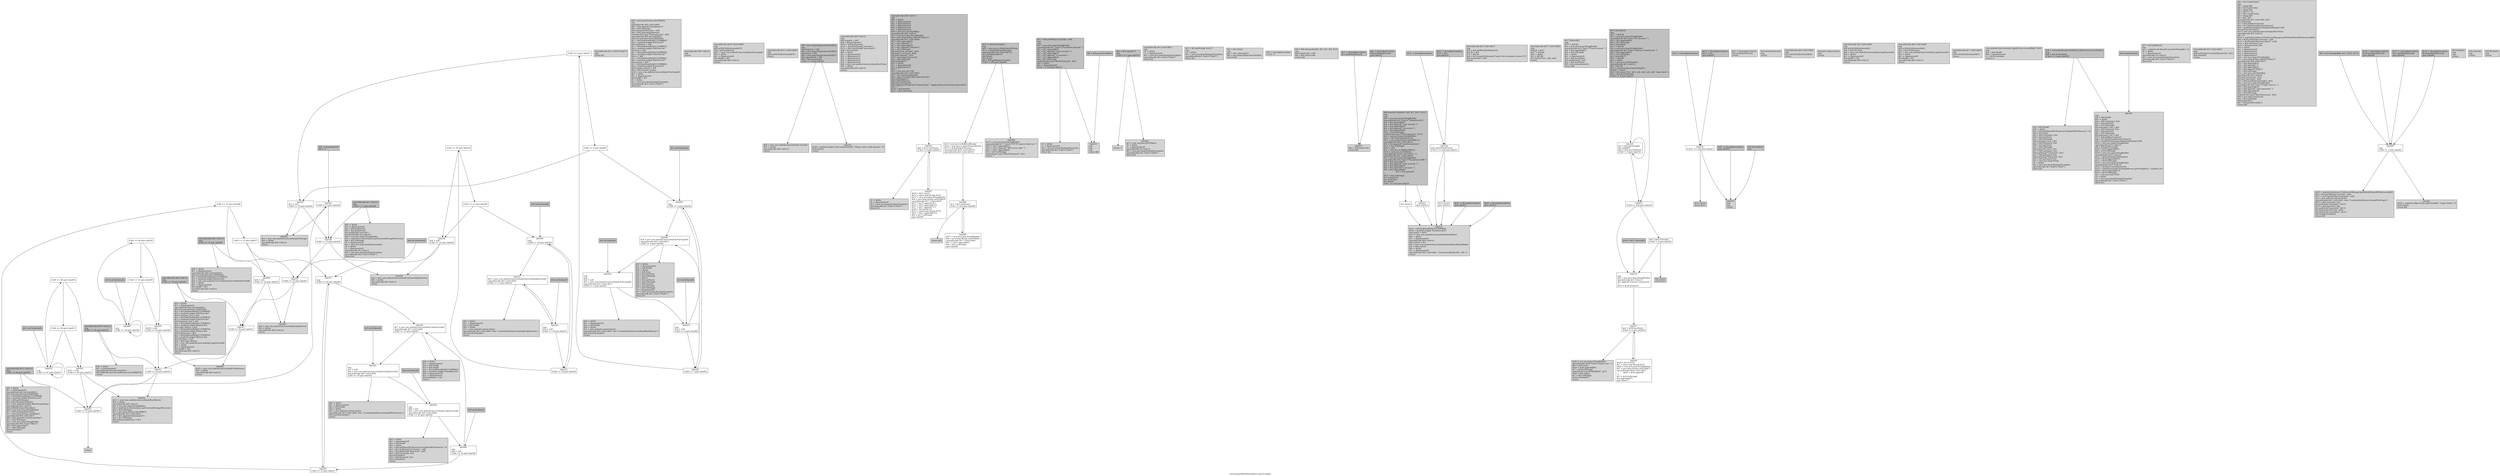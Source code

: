 digraph "void dummyMainMethod(java.lang.String[])" {
    label="void dummyMainMethod(java.lang.String[])";
    node [shape=box];
    "0" [style=filled,fillcolor=gray,label="$r0 := @parameter0\l$i0 = 0\l",];
    "1" [label="label01:\nif $i0 == 0 goto label28\l",];
    "0"->"1";
    "2" [style=filled,fillcolor=lightgray,label="label02:\n$r1 = new com.android.insecurebank.PostLogin\l$r0 := @this\lspecialinvoke $r0.<init>()\lreturn\l",];
    "1"->"2";
    "84" [label="label28:\nif $i0 == 13 goto label35\l",];
    "1"->"84";
    "3" [style=filled,fillcolor=gray,label="specialinvoke $r1.<init>()\lnop\lif $i0 == 1 goto label28\l",];
    "4" [style=filled,fillcolor=lightgray,label="$r0 := @this\l$r1 := @parameter0\l$r2 = $r0.getIntent()\l$r3 = $r2.getExtras()\l$r3.getString(\"serverip\")\l$r3.getString(\"serverport\")\l$r4 = new java.lang.StringBuilder\l$r5 = android.os.Environment.getExternalStorageDirectory()\l$r6 = $r5.toString()\lr0 := @parameter0\l$r1 = new java.lang.RuntimeException\lr0 := @this\lr1 := @parameter0\lspecialinvoke r0.<init>()\l$r2 = new java.lang.RuntimeException\lspecialinvoke $r2.<init>(\"Stub!\")\lthrow $r2\l",];
    "3"->"4";
    "3"->"84";
    "5" [style=filled,fillcolor=gray,style=filled,fillcolor=lightgray,label="specialinvoke $r1.<init>(\"Stub!\")\lnop\lthrow $r1\l",];
    "6" [style=filled,fillcolor=gray,style=filled,fillcolor=lightgray,label="$r6 = java.lang.String.valueOf($r6)\lnop\lspecialinvoke $r4.<init>($r6)\l$r4 = $r4.append(\"/statements/\")\l$r6 = $r4.toString()\l$r0.statementdirectory = $r6\l$r6 = $r0.statementdirectory\landroid.util.Log.i(\"PostLogin.java\", $r6)\lspecialinvoke $r0.onCreate($r1)\l$r0.setContentView(2130903043)\l$r7 = $r0.findViewById(2131099663)\l$r8 = (android.widget.Button) $r7\l$r0.rawhistory = $r8\l$r7 = $r0.findViewById(2131099657)\l$r9 = (android.widget.EditText) $r7\l$r0.from = $r9\l$r7 = $r0.findViewById(2131099659)\l$r9 = (android.widget.EditText) $r7\l$r0.to = $r9\l$r7 = $r0.findViewById(2131099661)\l$r9 = (android.widget.EditText) $r7\l$r0.amount = $r9\l$r7 = $r0.findViewById(2131099662)\l$r8 = (android.widget.Button) $r7\l$r0.transfer_button = $r8\l$r8 = $r0.transfer_button\l$r10 = new com.android.insecurebank.PostLogin$1\l$r0 := @this\l$r1 := @parameter0\l$r0.this$0 = $r1\lr0 := @this\l$r1 = new java.lang.RuntimeException\lspecialinvoke $r1.<init>(\"Stub!\")\lthrow $r1\l",];
    "7" [style=filled,fillcolor=gray,style=filled,fillcolor=lightgray,label="specialinvoke $r0.<init>()\lnop\lreturn\l",];
    "8" [style=filled,fillcolor=gray,style=filled,fillcolor=lightgray,label="specialinvoke $r10.<init>($r0)\lnop\l$r8.setOnClickListener($r10)\l$r8 = $r0.rawhistory\l$r11 = new com.android.insecurebank.PostLogin$2\l$r0 := @this\l$r1 := @parameter0\l$r0.this$0 = $r1\lspecialinvoke $r0.<init>()\lreturn\l",];
    "9" [style=filled,fillcolor=gray,style=filled,fillcolor=lightgray,label="specialinvoke $r11.<init>($r0)\lnop\l$r8.setOnClickListener($r11)\lreturn\l",];
    "10" [style=filled,fillcolor=gray,label="$r1.onCreate(null)\l",];
    "11" [label="label03:\nnop\lif $i0 == 3 goto label26\l",];
    "10"->"11";
    "12" [label="label04:\n$r2 = new com.android.insecurebank.PostLogin$1\lspecialinvoke $r2.<init>($r1)\lif $i0 == 4 goto label24\l",];
    "11"->"12";
    "80" [label="label26:\nif $i0 == 7 goto label03\l",];
    "11"->"80";
    "13" [style=filled,fillcolor=lightgray,label="$r0 := @this\l$r1 := @parameter0\l$r3 = $r0.this$0\l$r0 := @this\l$r3 = $r0.from\l$r4 = $r3.getText()\l$r5 = $r4.toString()\l$r3 = $r0.to\l$r4 = $r3.getText()\l$r6 = $r4.toString()\l$r3 = $r0.amount\l$r4 = $r3.getText()\l$r7 = $r4.toString()\lr0 := @parameter0\l$r1 = new java.lang.RuntimeException\lspecialinvoke $r1.<init>(\"Stub!\")\lthrow $r1\l",];
    "12"->"13";
    "75" [label="label24:\nnop\lnop\l$r2 = null\l$r3 = new com.android.insecurebank.PostLogin$2\lspecialinvoke $r3.<init>($r1)\lif $i0 == 5 goto label25\l",];
    "12"->"75";
    "14" [style=filled,fillcolor=gray,label="$i0 = java.lang.Integer.parseInt($r5)\lnop\l$r0.fromtext = $i0\l$i0 = java.lang.Integer.parseInt($r6)\l$r0.totext = $i0\l$i0 = java.lang.Integer.parseInt($r7)\l$r0.amounttext = $i0\l$i0 = $r0.amounttext\lif $i0 <= 0 goto label21\l",];
    "15" [style=filled,fillcolor=lightgray,label="$r8 = new com.android.insecurebank.Transfer\l$r0 := @this\lspecialinvoke $r0.<init>()\lreturn\l",];
    "14"->"15";
    "66" [style=filled,fillcolor=lightgray,label="label21:\n$r26 = android.widget.Toast.makeText($r0, \"Please enter valid amount\", 0)\l$r26.show()\lreturn\l",];
    "14"->"66";
    "16" [style=filled,fillcolor=gray,style=filled,fillcolor=lightgray,label="specialinvoke $r8.<init>()\lnop\l$r0.transfer = $r8\l$r9 = $r0.getIntent()\l$r10 = $r9.getExtras()\l$r11 = $r10.getString(\"serverip\")\l$r12 = $r10.getString(\"serverport\")\l$r8 = $r0.transfer\l$r0 := @this\l$r1 := @parameter0\l$r2 := @parameter1\l$r3 := @parameter2\l$r4 := @parameter3\l$r5 := @parameter4\l$r6 = new com.android.insecurebank.RestClient\l$r0 := @this\lspecialinvoke $r0.<init>()\lreturn\l",];
    "17" [style=filled,fillcolor=gray,label="specialinvoke $r6.<init>()\lnop\l$r0 := @this\l$r1 := @parameter0\l$r2 := @parameter1\l$r3 := @parameter2\l$r4 := @parameter3\l$r5 := @parameter4\l$r6 = new java.util.HashMap\lspecialinvoke $r6.<init>()\l$r7 = new java.lang.StringBuilder\l$r8 = java.lang.String.valueOf(\"http://\")\lspecialinvoke $r7.<init>($r8)\l$r7 = $r7.append($r1)\l$r7 = $r7.append(\":\")\l$r7 = $r7.append($r2)\l$r7 = $r7.append(\"/transfer\")\l$r1 = $r7.toString()\l$r6.put(\"from_account\", $r3)\l$r6.put(\"to_account\", $r4)\l$r6.put(\"amount\", $r5)\l$r9 = java.lang.System.out\l$r2 = $r6.toString()\l$r9.println($r2)\l$r0 := @this\l$r1 := @parameter0\l$r2 := @parameter1\l$r6 = \"\"\l$r5 = new java.net.URL\lspecialinvoke $r5.<init>($r1)\l$r7 = $r5.openConnection()\l$r8 = (java.net.HttpURLConnection) $r7\l$r8.setDoInput(1)\l$r8.setDoOutput(1)\l$r8.setUseCaches(0)\l$r8.setRequestProperty(\"Content-Type\", \"application/x-www-form-urlencoded\")\l$r9 = \"\"\l$r10 = $r2.keySet()\l$r11 = $r10.iterator()\l",];
    "18" [label="label05:\n$z0 = $r11.hasNext()\lif $z0 != 0 goto label07\l",];
    "17"->"18";
    "19" [style=filled,fillcolor=lightgray,label="r0 := @this\li0 := @parameter0\l$r1 = new java.lang.RuntimeException\lspecialinvoke $r1.<init>(\"Stub!\")\lthrow $r1\l",];
    "18"->"19";
    "24" [label="label07:\n$r16 = $r11.next()\l$r12 = (java.lang.String) $r16\l$r17 = new java.lang.StringBuilder\l$r9 = java.lang.String.valueOf($r9)\lspecialinvoke $r17.<init>($r9)\l$r17 = $r17.append(\"&\")\l$r17 = $r17.append($r12)\l$r17 = $r17.append(\"=\")\l$r16 = $r2.get($r12)\l$r12 = (java.lang.String) $r16\l$r17 = $r17.append($r12)\l$r9 = $r17.toString()\lgoto label05\l",];
    "18"->"24";
    "20" [style=filled,fillcolor=gray,label="$r12 = $r9.substring(1)\lnop\l$r4 = new java.io.DataOutputStream\l$r13 = $r8.getOutputStream()\lspecialinvoke $r4.<init>($r13)\l$r4.writeBytes($r12)\l$r4.flush()\l$r4.close()\l$i0 = $r8.getResponseCode()\lif $i0 != 200 goto label09\l",];
    "21" [label="$r3 = new java.io.BufferedReader\l$r14 = new java.io.InputStreamReader\l$r15 = $r8.getInputStream()\lspecialinvoke $r14.<init>($r15)\lspecialinvoke $r3.<init>($r14)\l",];
    "20"->"21";
    "26" [style=filled,fillcolor=lightgray,label="label09:\n$r17 = new java.lang.StringBuilder\lspecialinvoke $r17.<init>(\"HTTP request failed on: \")\l$r17 = $r17.append($r1)\l$r17 = $r17.append(\" With error code: \")\l$r17 = $r17.append($i0)\l$r1 = $r17.toString()\landroid.util.Log.e(\"RestClient.java\", $r1)\lreturn \"\"\l",];
    "20"->"26";
    "22" [label="label06:\n$r1 = $r3.readLine()\lif $r1 != null goto label08\l",];
    "21"->"22";
    "23" [style=filled,fillcolor=lightgray,label="return $r6\l",];
    "22"->"23";
    "25" [label="label08:\n$r17 = new java.lang.StringBuilder\l$r6 = java.lang.String.valueOf($r6)\lspecialinvoke $r17.<init>($r6)\l$r17 = $r17.append($r1)\l$r6 = $r17.toString()\lgoto label06\l",];
    "22"->"25";
    "24"->"18";
    "25"->"22";
    "27" [style=filled,fillcolor=gray,label="$r1 = $r0.postHttpContent($r1, $r6)\lnop\lnop\l$r7 = new java.lang.StringBuilder\lspecialinvoke $r7.<init>(\"Transfered Amount \")\l$r7 = $r7.append($r5)\l$r7 = $r7.append(\" from account: \")\l$r7 = $r7.append($r3)\l$r7 = $r7.append(\" to account\")\l$r7 = $r7.append($r4)\l$r2 = $r7.toString()\landroid.util.Log.e(\"RestClient.java\", $r2)\l$r0 := @this\l$r1 := @parameter0\lif $r1 == null goto label11\l",];
    "28" [style=filled,fillcolor=lightgray,label="r0 := @this\lr1 := @parameter0\l$r2 = new java.lang.RuntimeException\lspecialinvoke $r2.<init>(\"Stub!\")\lthrow $r2\l",];
    "27"->"28";
    "37" [style=filled,fillcolor=lightgray,label="label11:\nnop\lnop\lnop\lreturn $i0\l",];
    "27"->"37";
    "29" [style=filled,fillcolor=gray,label="$z0 = $r1.equals(\"\")\lnop\lif $z0 == 0 goto label10\l",];
    "30" [style=filled,fillcolor=lightgray,label="return -1\l",];
    "29"->"30";
    "31" [style=filled,fillcolor=lightgray,label="label10:\n$r3 = new org.json.JSONObject\lr0 := @this\lr1 := @parameter0\lspecialinvoke r0.<init>()\l$r2 = new java.lang.RuntimeException\lspecialinvoke $r2.<init>(\"Stub!\")\lthrow $r2\l",];
    "29"->"31";
    "32" [style=filled,fillcolor=gray,style=filled,fillcolor=lightgray,label="specialinvoke $r3.<init>($r1)\lnop\lr0 := @this\lr1 := @parameter0\l$r2 = new java.lang.RuntimeException\lspecialinvoke $r2.<init>(\"Stub!\")\lthrow $r2\l",];
    "33" [style=filled,fillcolor=gray,style=filled,fillcolor=lightgray,label="$r1 = $r3.getString(\"error\")\lnop\lr0 := @this\l$r1 = new java.lang.RuntimeException\lspecialinvoke $r1.<init>(\"Stub!\")\lthrow $r1\l",];
    "34" [style=filled,fillcolor=gray,style=filled,fillcolor=lightgray,label="$r1 = $r1.trim()\lnop\l$r1 = $r1.substring(1)\l$i0 = java.lang.Integer.parseInt($r1)\lreturn $i0\l",];
    "35" [style=filled,fillcolor=gray,style=filled,fillcolor=lightgray,label="$r2 := @caughtexception\lreturn -1\l",];
    "36" [style=filled,fillcolor=gray,label="$i0 = $r0.parseError($r1)\l",];
    "36"->"37";
    "38" [style=filled,fillcolor=gray,style=filled,fillcolor=lightgray,label="$i0 = $r6.dotransfer($r4, $r5, $r1, $r2, $r3)\lnop\l$r0.statusCode = $i0\l$i0 = $r0.statusCode\lreturn $i0\l",];
    "39" [style=filled,fillcolor=gray,label="$r7 := @caughtexception\l$r7.printStackTrace()\l",];
    "40" [style=filled,fillcolor=lightgray,label="label12:\n$i0 = $r0.statusCode\lreturn $i0\l",];
    "39"->"40";
    "41" [style=filled,fillcolor=gray,label="$r8 := @caughtexception\l$r8.printStackTrace()\lgoto label12\l",];
    "41"->"40";
    "42" [style=filled,fillcolor=gray,label="$r8.transferFunds($r5, $r6, $r7, $r11, $r12)\lnop\lnop\l$r2 = new java.lang.StringBuilder\lspecialinvoke $r2.<init>(\"Transferred $\")\l$r2 = $r2.append($r7)\l$r2 = $r2.append(\" from account \")\l$r2 = $r2.append($r5)\l$r2 = $r2.append(\" to account \")\l$r2 = $r2.append($r6)\l$r11 = $r2.toString()\landroid.util.Log.i(\"PostLogin.java\", $r11)\l$r2 = new java.lang.StringBuilder\l$r11 = $r0.statementdirectory\l$r11 = java.lang.String.valueOf($r11)\lspecialinvoke $r2.<init>($r11)\l$r2 = $r2.append(\"/rawhistory.html\")\l$r11 = $r2.toString()\l$r13 = null\l$r1 = new java.io.BufferedWriter\l$r14 = new java.io.FileWriter\lspecialinvoke $r14.<init>($r11, 1)\lspecialinvoke $r1.<init>($r14)\l$r2 = new java.lang.StringBuilder\lspecialinvoke $r2.<init>(\"Transferred INR \")\l$r2 = $r2.append($r7)\l$r2 = $r2.append(\" from account: \")\l$r2 = $r2.append($r5)\l$r2 = $r2.append(\"to account: \")\l$r2 = $r2.append($r6)\l$r2 = $r2.append(\"\n\")\l$r11 = $r2.toString()\l$r1.write($r11)\l$r1.newLine()\l$r1.flush()\lif $r1 == null goto label22\l",];
    "43" [label="$r1.close()\l",];
    "42"->"43";
    "70" [label="label22:\ngoto label13\l",];
    "42"->"70";
    "44" [style=filled,fillcolor=lightgray,label="label13:\n$r15 = $r0.findViewById(2131099664)\l$r16 = (android.widget.TextView) $r15\l$r0.output = $r16\l$r17 = new com.android.insecurebank.DataHelper\l$r0 := @this\l$r1 := @parameter0\lspecialinvoke $r0.<init>()\l$r0.context = $r1\l$r2 = new com.android.insecurebank.DataHelper$OpenHelper\l$r1 = $r0.context\l$r0 := @this\l$r1 := @parameter0\lspecialinvoke $r0.<init>($r1, \"transactiondetails.db\", null, 1)\lreturn\l",];
    "43"->"44";
    "45" [style=filled,fillcolor=gray,style=filled,fillcolor=lightgray,label="specialinvoke $r2.<init>($r1)\lnop\l$r3 = $r2.getWritableDatabase()\l$r0.db = $r3\l$r3 = $r0.db\l$r4 = $r3.compileStatement(\"insert into trx(name) values (?)\")\l$r0.insertStmt = $r4\lreturn\l",];
    "46" [style=filled,fillcolor=gray,style=filled,fillcolor=lightgray,label="specialinvoke $r17.<init>($r0)\lnop\l$r0.dh = $r17\l$r17 = $r0.dh\l$r0 := @this\l$r1 = $r0.db\l$r1.delete(\"trx\", null, null)\lreturn\l",];
    "47" [style=filled,fillcolor=gray,style=filled,fillcolor=lightgray,label="$r17.deleteAll()\lnop\l$r17 = $r0.dh\l$r2 = new java.lang.StringBuilder\lspecialinvoke $r2.<init>(\"From Account: \")\l$r2 = $r2.append($r5)\l$r5 = $r2.toString()\l$r0 := @this\l$r1 := @parameter0\l$r2 = $r0.insertStmt\l$r2.bindString(1, $r1)\l$r2 = $r0.insertStmt\l$l0 = $r2.executeInsert()\lreturn $l0\l",];
    "48" [style=filled,fillcolor=gray,label="$r17.insert($r5)\lnop\l$r17 = $r0.dh\l$r2 = new java.lang.StringBuilder\lspecialinvoke $r2.<init>(\"To Account: \")\l$r2 = $r2.append($r6)\l$r6 = $r2.toString()\l$r17.insert($r6)\l$r17 = $r0.dh\l$r2 = new java.lang.StringBuilder\lspecialinvoke $r2.<init>(\"Amount Transferred: \")\l$r2 = $r2.append($r7)\l$r7 = $r2.toString()\l$r17.insert($r7)\l$r17 = $r0.dh\l$r0 := @this\l$r1 = new java.util.ArrayList\lspecialinvoke $r1.<init>()\l$r2 = $r0.db\l$r3 = newarray (java.lang.String)[1]\l$r3[0] = \"name\"\l$r4 = $r2.query(\"trx\", $r3, null, null, null, null, \"name desc\")\l$z0 = $r4.moveToFirst()\lif $z0 == 0 goto label15\l",];
    "49" [label="label14:\n$r5 = $r4.getString(0)\l$r1.add($r5)\l$z0 = $r4.moveToNext()\lif $z0 != 0 goto label14\l",];
    "48"->"49";
    "50" [label="label15:\nif $r4 == null goto label16\l",];
    "48"->"50";
    "49"->"49";
    "49"->"50";
    "51" [label="$z0 = $r4.isClosed()\lif $z0 != 0 goto label16\l",];
    "50"->"51";
    "54" [label="label16:\nnop\l$r2 = new java.lang.StringBuilder\lspecialinvoke $r2.<init>()\l$r2.append(\"Current Transaction:\n\")\l$r19 = $r18.iterator()\l",];
    "50"->"54";
    "52" [style=filled,fillcolor=lightgray,label="$r4.close()\lreturn $r1\l",];
    "51"->"52";
    "51"->"54";
    "53" [style=filled,fillcolor=gray,label="$r18 = $r17.selectAll()\l",];
    "53"->"54";
    "55" [label="label17:\n$z0 = $r19.hasNext()\lif $z0 != 0 goto label20\l",];
    "54"->"55";
    "56" [style=filled,fillcolor=lightgray,label="$r20 = new java.lang.StringBuilder\lspecialinvoke $r20.<init>(\"names size - \")\l$i0 = $r18.size()\l$r20 = $r20.append($i0)\l$r7 = $r20.toString()\landroid.util.Log.d(\"EXAMPLE\", $r7)\l$r16 = $r0.output\l$r7 = $r2.toString()\l$r16.setText($r7)\lreturn\l",];
    "55"->"56";
    "65" [label="label20:\n$r25 = $r19.next()\l$r7 = (java.lang.String) $r25\l$r20 = new java.lang.StringBuilder\l$r7 = java.lang.String.valueOf($r7)\lspecialinvoke $r20.<init>($r7)\l$r20 = $r20.append(\"\n\")\l$r7 = $r20.toString()\l$r2.append($r7)\lgoto label17\l",];
    "55"->"65";
    "57" [style=filled,fillcolor=gray,label="$r21 := @caughtexception\l",];
    "58" [label="label18:\n$r21.printStackTrace()\lif $r13 == null goto label13\l",];
    "57"->"58";
    "58"->"44";
    "59" [label="$r13.close()\lgoto label13\l",];
    "58"->"59";
    "59"->"44";
    "60" [style=filled,fillcolor=gray,label="$r22 := @caughtexception\lgoto label13\l",];
    "60"->"44";
    "61" [style=filled,fillcolor=gray,label="$r23 := @caughtexception\l",];
    "62" [label="label19:\nif $r13 == null goto label23\l",];
    "61"->"62";
    "63" [style=filled,fillcolor=lightgray,label="$r13.close()\lthrow $r23\l",];
    "62"->"63";
    "72" [style=filled,fillcolor=lightgray,label="label23:\nnop\lnop\lreturn\l",];
    "62"->"72";
    "64" [style=filled,fillcolor=gray,label="$r24 := @caughtexception\lgoto label13\l",];
    "64"->"44";
    "65"->"55";
    "67" [style=filled,fillcolor=gray,label="$r27 := @caughtexception\lgoto label23\l",];
    "67"->"72";
    "68" [style=filled,fillcolor=gray,label="$r23 := @caughtexception\l$r13 = $r1\lgoto label19\l",];
    "68"->"62";
    "69" [style=filled,fillcolor=gray,label="$r21 := @caughtexception\l$r13 = $r1\lgoto label18\l",];
    "69"->"58";
    "70"->"44";
    "71" [style=filled,fillcolor=gray,label="$r3.dotransfer()\lnop\l",];
    "71"->"72";
    "73" [style=filled,fillcolor=gray,style=filled,fillcolor=lightgray,label="$r2 := @caughtexception\l$r2.printStackTrace()\lreturn\l",];
    "74" [style=filled,fillcolor=gray,label="$r2.onClick(null)\l",];
    "74"->"75";
    "76" [style=filled,fillcolor=lightgray,label="$r0 := @this\l$r1 := @parameter0\l$r2 = $r0.this$0\l$r0 := @this\l$r1 = new android.content.Intent\lspecialinvoke $r1.<init>($r0, class \"Lcom/android/insecurebank/RawHistory;\")\l$r0.startActivity($r1)\lreturn\l",];
    "75"->"76";
    "79" [label="label25:\nnop\l$r3 = null\lif $i0 == 6 goto label04\l",];
    "75"->"79";
    "77" [style=filled,fillcolor=gray,style=filled,fillcolor=lightgray,label="$r2.showstatement()\lnop\lreturn\l",];
    "78" [style=filled,fillcolor=gray,label="$r3.onClick(null)\l",];
    "78"->"79";
    "79"->"12";
    "79"->"80";
    "80"->"11";
    "81" [label="if $i0 == 8 goto label27\l",];
    "80"->"81";
    "82" [label="if $i0 == 9 goto label03\l",];
    "81"->"82";
    "83" [label="label27:\n$r1 = null\lif $i0 == 10 goto label02\l",];
    "81"->"83";
    "82"->"11";
    "82"->"83";
    "83"->"2";
    "83"->"84";
    "85" [style=filled,fillcolor=lightgray,label="label29:\n$r4 = new com.android.insecurebank.InsecureBankActivity\l$r0 := @this\lspecialinvoke $r0.<init>()\lreturn\l",];
    "84"->"85";
    "100" [label="label35:\nif $i0 == 23 goto label47\l",];
    "84"->"100";
    "86" [style=filled,fillcolor=gray,label="specialinvoke $r4.<init>()\lnop\lif $i0 == 14 goto label35\l",];
    "87" [style=filled,fillcolor=lightgray,label="$r0 := @this\l$r1 := @parameter0\lspecialinvoke $r0.onCreate($r1)\l$r0.setContentView(2130903042)\l$r2 = $r0.findViewById(2131099655)\l$r3 = (android.widget.Button) $r2\l$r4 = new com.android.insecurebank.InsecureBankActivity$1\l$r0 := @this\l$r1 := @parameter0\l$r0.this$0 = $r1\lspecialinvoke $r0.<init>()\lreturn\l",];
    "86"->"87";
    "86"->"100";
    "88" [style=filled,fillcolor=gray,style=filled,fillcolor=lightgray,label="specialinvoke $r4.<init>($r0)\lnop\l$r3.setOnClickListener($r4)\lreturn\l",];
    "89" [style=filled,fillcolor=gray,label="$r4.onCreate(null)\l",];
    "90" [label="label30:\nnop\lif $i0 == 16 goto label33\l",];
    "89"->"90";
    "91" [label="label31:\n$r5 = new com.android.insecurebank.InsecureBankActivity$1\lspecialinvoke $r5.<init>($r4)\lif $i0 == 17 goto label32\l",];
    "90"->"91";
    "96" [label="label33:\nif $i0 == 19 goto label30\l",];
    "90"->"96";
    "92" [style=filled,fillcolor=lightgray,label="$r0 := @this\l$r1 := @parameter0\l$r2 = $r0.this$0\l$r0 := @this\l$r1 = new android.content.Intent\lspecialinvoke $r1.<init>($r0, class \"Lcom/android/insecurebank/LoginScreen;\")\l$r0.startActivity($r1)\lreturn\l",];
    "91"->"92";
    "95" [label="label32:\nnop\l$r5 = null\lif $i0 == 18 goto label31\l",];
    "91"->"95";
    "93" [style=filled,fillcolor=gray,style=filled,fillcolor=lightgray,label="$r2.goto_loginscreen()\lnop\lreturn\l",];
    "94" [style=filled,fillcolor=gray,label="$r5.onClick(null)\l",];
    "94"->"95";
    "95"->"91";
    "95"->"96";
    "96"->"90";
    "97" [label="if $i0 == 20 goto label34\l",];
    "96"->"97";
    "98" [label="if $i0 == 21 goto label30\l",];
    "97"->"98";
    "99" [label="label34:\n$r4 = null\lif $i0 == 22 goto label29\l",];
    "97"->"99";
    "98"->"90";
    "98"->"99";
    "99"->"85";
    "99"->"100";
    "101" [style=filled,fillcolor=lightgray,label="label36:\n$r6 = new com.android.insecurebank.LoginScreen\l$r0 := @this\lspecialinvoke $r0.<init>()\lreturn\l",];
    "100"->"101";
    "141" [label="label47:\nif $i0 == 35 goto label51\l",];
    "100"->"141";
    "102" [style=filled,fillcolor=gray,label="specialinvoke $r6.<init>()\lnop\lif $i0 == 24 goto label47\l",];
    "103" [style=filled,fillcolor=lightgray,label="$r0 := @this\l$r1 := @parameter0\lspecialinvoke $r0.onCreate($r1)\l$r0.setContentView(2130903041)\l$r2 = $r0.findViewById(2131099649)\l$r3 = (android.widget.EditText) $r2\l$r0.Username_Text = $r3\l$r2 = $r0.findViewById(2131099650)\l$r3 = (android.widget.EditText) $r2\l$r0.Password_Text = $r3\l$r2 = $r0.findViewById(2131099652)\l$r4 = (android.widget.Button) $r2\l$r0.Login_Button = $r4\l$r2 = $r0.findViewById(2131099654)\l$r4 = (android.widget.Button) $r2\l$r0.Preferences = $r4\l$r2 = $r0.findViewById(2131099653)\l$r4 = (android.widget.Button) $r2\l$r0.Fill_Data = $r4\l$r4 = $r0.Login_Button\l$r5 = new com.android.insecurebank.LoginScreen$1\l$r0 := @this\l$r1 := @parameter0\l$r0.this$0 = $r1\lspecialinvoke $r0.<init>()\lreturn\l",];
    "102"->"103";
    "102"->"141";
    "104" [style=filled,fillcolor=gray,style=filled,fillcolor=lightgray,label="specialinvoke $r5.<init>($r0)\lnop\l$r4.setOnClickListener($r5)\l$r4 = $r0.Fill_Data\l$r6 = new com.android.insecurebank.LoginScreen$2\l$r0 := @this\l$r1 := @parameter0\l$r0.this$0 = $r1\lspecialinvoke $r0.<init>()\lreturn\l",];
    "105" [style=filled,fillcolor=gray,style=filled,fillcolor=lightgray,label="specialinvoke $r6.<init>($r0)\lnop\l$r4.setOnClickListener($r6)\l$r4 = $r0.Preferences\l$r7 = new com.android.insecurebank.LoginScreen$3\l$r0 := @this\l$r1 := @parameter0\l$r0.this$0 = $r1\lspecialinvoke $r0.<init>()\lreturn\l",];
    "106" [style=filled,fillcolor=gray,style=filled,fillcolor=lightgray,label="specialinvoke $r7.<init>($r0)\lnop\l$r4.setOnClickListener($r7)\lreturn\l",];
    "107" [style=filled,fillcolor=gray,label="$r6.onCreate(null)\l",];
    "108" [label="label37:\nnop\lif $i0 == 26 goto label45\l",];
    "107"->"108";
    "109" [label="label38:\n$r7 = new com.android.insecurebank.LoginScreen$1\lspecialinvoke $r7.<init>($r6)\lif $i0 == 27 goto label42\l",];
    "108"->"109";
    "137" [label="label45:\nif $i0 == 31 goto label37\l",];
    "108"->"137";
    "110" [style=filled,fillcolor=lightgray,label="$r0 := @this\l$r1 := @parameter0\l$r2 = $r0.this$0\l$r3 = $r0.this$0\l$r1 = $r3.findViewById(2131099651)\l$r4 = (android.widget.CheckBox) $r1\l$r0 := @parameter0\l$r1 := @parameter1\l$r0.remember = $r1\lreturn\l",];
    "109"->"110";
    "128" [label="label42:\nnop\l$r7 = null\l$r8 = new com.android.insecurebank.LoginScreen$3\lspecialinvoke $r8.<init>($r6)\lif $i0 == 28 goto label43\l",];
    "109"->"128";
    "111" [style=filled,fillcolor=gray,style=filled,fillcolor=lightgray,label="com.android.insecurebank.LoginScreen.access$0($r2, $r4)\lnop\l$r2 = $r0.this$0\l$r0 := @parameter0\lr1 = $r0.remember\lreturn r1\l",];
    "112" [style=filled,fillcolor=gray,label="$r4 = com.android.insecurebank.LoginScreen.access$1($r2)\lnop\l$z0 = $r4.isChecked()\lif $z0 == 0 goto label39\l",];
    "113" [style=filled,fillcolor=lightgray,label="$r2 = $r0.this$0\l$r0 := @this\l$r3 = $r0.getSharedPreferences(\"mySharedPreferences\", 0)\l$r4 = $r3.edit()\l$r5 = $r0.Username_Text\l$r6 = $r5.getText()\l$r1 = $r6.toString()\l$r0.username_text = $r1\l$r5 = $r0.Password_Text\l$r6 = $r5.getText()\l$r1 = $r6.toString()\l$r0.password_text = $r1\l$r1 = $r0.username_text\l$r4.putString(\"Username\", $r1)\l$r1 = $r0.password_text\l$r4.putString(\"Password\", $r1)\l$r2 = $r0.password_text\l$r1 = new java.lang.String\lr0 := @this\l$r1 = new java.lang.RuntimeException\lspecialinvoke $r1.<init>(\"Stub!\")\lthrow $r1\l",];
    "112"->"113";
    "117" [style=filled,fillcolor=lightgray,label="label39:\nnop\l$r2 = $r0.this$0\l$r0 := @this\l$r4 = $r0.Username_Text\l$r5 = $r4.getText()\l$r6 = $r5.toString()\l$r0.username_text = $r6\l$r4 = $r0.Password_Text\l$r5 = $r4.getText()\l$r6 = $r5.toString()\l$r0.password_text = $r6\l$r7 = $r0.getBaseContext()\l$r8 = $r7.getSystemService(\"phone\")\l$r9 = (android.telephony.TelephonyManager) $r8\l$r10 = new java.lang.StringBuilder\lspecialinvoke $r10.<init>()\l$r6 = $r9.getDeviceId()\l$r10 = $r10.append($r6)\l$r6 = $r10.toString()\l$r10 = new java.lang.StringBuilder\lspecialinvoke $r10.<init>()\l$r11 = $r9.getSimSerialNumber()\l$r10 = $r10.append($r11)\l$r11 = $r10.toString()\l$r10 = new java.lang.StringBuilder\lspecialinvoke $r10.<init>()\l$r12 = $r0.getContentResolver()\l$r13 = android.provider.Settings$Secure.getString($r12, \"android_id\")\l$r10 = $r10.append($r13)\l$r13 = $r10.toString()\l$r1 = new java.util.UUID\lr0 := @this\l$r1 = new java.lang.RuntimeException\lspecialinvoke $r1.<init>(\"Stub!\")\lthrow $r1\l",];
    "112"->"117";
    "114" [style=filled,fillcolor=gray,style=filled,fillcolor=lightgray,label="$r7 = $r2.getBytes()\lnop\l$r2 = android.util.Base64.encodeToString($r7, 4)\lr0 := @this\lr1 := @parameter0\lspecialinvoke r0.<init>()\l$r2 = new java.lang.RuntimeException\lspecialinvoke $r2.<init>(\"Stub!\")\lthrow $r2\l",];
    "115" [style=filled,fillcolor=gray,style=filled,fillcolor=lightgray,label="specialinvoke $r1.<init>($r2)\lnop\l$r4.putString(\"encryptedpassword\", $r1)\l$r4.commit()\lreturn\l",];
    "116" [style=filled,fillcolor=gray,label="$r2.rememberme()\l",];
    "116"->"117";
    "118" [style=filled,fillcolor=gray,style=filled,fillcolor=lightgray,label="$i0 = $r13.hashCode()\lnop\l$l1 = (long) $i0\l$i0 = $r6.hashCode()\l$l2 = (long) $i0\l$l2 = $l2 << 32\l$i0 = $r11.hashCode()\l$l3 = (long) $i0\l$l2 = $l2 | $l3\lspecialinvoke $r1.<init>($l1, $l2)\l$r1.toString()\l$r7 = $r0.getBaseContext()\l$r8 = $r7.getSystemService(\"phone\")\l$r9 = (android.telephony.TelephonyManager) $r8\l$r9.getLine1Number()\l$r3 = new com.android.insecurebank.RestClient\lspecialinvoke $r3.<init>()\l$i0 = 0\l$r14 = android.preference.PreferenceManager.getDefaultSharedPreferences($r0)\l$r6 = $r14.getString(\"serverip\", null)\l$r11 = $r14.getString(\"serverport\", null)\l$r13 = $r0.username_text\l$r15 = $r0.password_text\l$r0 := @this\l$r1 := @parameter0\l$r2 := @parameter1\l$r3 := @parameter2\l$r4 := @parameter3\l$r6 = new java.lang.StringBuilder\l$r7 = java.lang.String.valueOf(\"http://\")\lspecialinvoke $r6.<init>($r7)\l$r6 = $r6.append($r1)\l$r6 = $r6.append(\":\")\l$r6 = $r6.append($r2)\l$r6 = $r6.append(\"/login\")\l$r1 = $r6.toString()\l$r5 = new java.util.HashMap\lspecialinvoke $r5.<init>()\l$r5.put(\"username\", $r3)\l$r5.put(\"password\", $r4)\l$r1 = $r0.postHttpContent($r1, $r5)\l$r6 = new java.lang.StringBuilder\lspecialinvoke $r6.<init>(\"Login tried as: \")\l$r6 = $r6.append($r3)\l$r6 = $r6.append(\" with password: \")\l$r6 = $r6.append($r4)\l$r2 = $r6.toString()\landroid.util.Log.e(\"RestClient.java\", $r2)\l$r8 = java.lang.System.out\l$r2 = $r5.toString()\l$r8.println($r2)\l$i0 = $r0.parseError($r1)\lreturn $i0\l",];
    "119" [style=filled,fillcolor=gray,label="$i0 = $r3.doLogin($r6, $r11, $r13, $r15)\l",];
    "120" [label="label40:\nnop\lif $i0 != -1 goto label41\l",];
    "119"->"120";
    "121" [style=filled,fillcolor=lightgray,label="$r14 = android.preference.PreferenceManager.getDefaultSharedPreferences($r0)\l$r6 = $r14.getString(\"serverip\", null)\l$r11 = $r14.getString(\"serverport\", null)\l$r2 = new android.content.Intent\lspecialinvoke $r2.<init>($r0, class \"Lcom/android/insecurebank/PostLogin;\")\l$r13 = $r0.username_text\l$r2.putExtra(\"username\", $r13)\l$r13 = $r0.password_text\l$r2.putExtra(\"password\", $r13)\l$r2.putExtra(\"serverip\", $r6)\l$r2.putExtra(\"serverport\", $r11)\l$r0.startActivity($r2)\lreturn $i0\l",];
    "120"->"121";
    "125" [style=filled,fillcolor=lightgray,label="label41:\n$r19 = android.widget.Toast.makeText($r0, \"Login Failed\", 0)\l$r19.show()\lreturn $i0\l",];
    "120"->"125";
    "122" [style=filled,fillcolor=gray,label="$r16 := @caughtexception\l$r16.printStackTrace()\lgoto label40\l",];
    "122"->"120";
    "123" [style=filled,fillcolor=gray,label="$r17 := @caughtexception\l$r17.printStackTrace()\lgoto label40\l",];
    "123"->"120";
    "124" [style=filled,fillcolor=gray,label="$r18 := @caughtexception\l$r18.printStackTrace()\lgoto label40\l",];
    "124"->"120";
    "126" [style=filled,fillcolor=gray,style=filled,fillcolor=lightgray,label="$r2.dologin()\lnop\lnop\lreturn\l",];
    "127" [style=filled,fillcolor=gray,label="$r7.onClick(null)\l",];
    "127"->"128";
    "129" [style=filled,fillcolor=lightgray,label="$r0 := @this\l$r1 := @parameter0\l$r2 = $r0.this$0\l$r0 := @this\l$r1 = new android.content.Intent\lspecialinvoke $r1.<init>($r0, class \"Lcom/android/insecurebank/Preferences;\")\l$r0.startActivity($r1)\lreturn\l",];
    "128"->"129";
    "132" [label="label43:\nnop\l$r8 = null\l$r9 = new com.android.insecurebank.LoginScreen$2\lspecialinvoke $r9.<init>($r6)\lif $i0 == 29 goto label44\l",];
    "128"->"132";
    "130" [style=filled,fillcolor=gray,style=filled,fillcolor=lightgray,label="$r2.setpref()\lnop\lreturn\l",];
    "131" [style=filled,fillcolor=gray,label="$r8.onClick(null)\l",];
    "131"->"132";
    "133" [style=filled,fillcolor=lightgray,label="$r0 := @this\l$r1 := @parameter0\l$r2 = $r0.this$0\l$r0 := @this\l$r1 = $r0.getSharedPreferences(\"mySharedPreferences\", 0)\l$r2 = $r1.getString(\"Username\", null)\l$r3 = $r1.getString(\"Password\", null)\l$r4 = $r0.Username_Text\l$r4.setText($r2)\l$r4 = $r0.Password_Text\l$r4.setText($r3)\lreturn\l",];
    "132"->"133";
    "136" [label="label44:\nnop\l$r9 = null\lif $i0 == 30 goto label38\l",];
    "132"->"136";
    "134" [style=filled,fillcolor=gray,style=filled,fillcolor=lightgray,label="$r2.fill_data()\lnop\lreturn\l",];
    "135" [style=filled,fillcolor=gray,label="$r9.onClick(null)\l",];
    "135"->"136";
    "136"->"109";
    "136"->"137";
    "137"->"108";
    "138" [label="if $i0 == 32 goto label46\l",];
    "137"->"138";
    "139" [label="if $i0 == 33 goto label37\l",];
    "138"->"139";
    "140" [label="label46:\n$r6 = null\lif $i0 == 34 goto label36\l",];
    "138"->"140";
    "139"->"108";
    "139"->"140";
    "140"->"101";
    "140"->"141";
    "142" [style=filled,fillcolor=lightgray,label="label48:\n$r10 = new com.android.insecurebank.Preferences\l$r0 := @this\lspecialinvoke $r0.<init>()\lreturn\l",];
    "141"->"142";
    "150" [label="label51:\nif $i0 == 43 goto label55\l",];
    "141"->"150";
    "143" [style=filled,fillcolor=gray,label="specialinvoke $r10.<init>()\lnop\lif $i0 == 36 goto label51\l",];
    "144" [style=filled,fillcolor=lightgray,label="$r0 := @this\l$r1 := @parameter0\lspecialinvoke $r0.onCreate($r1)\l$r0.addPreferencesFromResource(2130968576)\lreturn\l",];
    "143"->"144";
    "143"->"150";
    "145" [style=filled,fillcolor=gray,label="$r10.onCreate(null)\l",];
    "146" [label="label49:\nnop\lif $i0 == 39 goto label49\l",];
    "145"->"146";
    "146"->"146";
    "147" [label="if $i0 == 40 goto label50\l",];
    "146"->"147";
    "148" [label="if $i0 == 41 goto label49\l",];
    "147"->"148";
    "149" [label="label50:\n$r10 = null\lif $i0 == 42 goto label48\l",];
    "147"->"149";
    "148"->"146";
    "148"->"149";
    "149"->"142";
    "149"->"150";
    "151" [style=filled,fillcolor=lightgray,label="label52:\n$r11 = new com.android.insecurebank.RawHistory\l$r0 := @this\lspecialinvoke $r0.<init>()\l$r1 = new java.lang.StringBuilder\l$r2 = android.os.Environment.getExternalStorageDirectory()\l$r3 = $r2.toString()\l$r3 = java.lang.String.valueOf($r3)\lspecialinvoke $r1.<init>($r3)\l$r1 = $r1.append(\"/statements/\")\l$r3 = $r1.toString()\l$r0.statementdirectory = $r3\lreturn\l",];
    "150"->"151";
    "159" [label="label55:\nif $i0 == 51 goto label01\l",];
    "150"->"159";
    "152" [style=filled,fillcolor=gray,label="specialinvoke $r11.<init>()\lnop\lif $i0 == 44 goto label55\l",];
    "153" [style=filled,fillcolor=lightgray,label="$r0 := @this\l$r1 := @parameter0\lspecialinvoke $r0.onCreate($r1)\l$r0.setContentView(2130903040)\l$r3 = $r0.findViewById(2131099648)\l$r4 = (android.webkit.WebView) $r3\l$r5 = $r4.getSettings()\l$r5.setJavaScriptEnabled(1)\l$r2 = new android.webkit.WebChromeClient\lspecialinvoke $r2.<init>()\l$r4.setWebChromeClient($r2)\l$r6 = new java.lang.StringBuilder\l$r7 = $r0.statementdirectory\l$r7 = java.lang.String.valueOf($r7)\lspecialinvoke $r6.<init>($r7)\l$r6 = $r6.append(\"/rawhistory.html\")\l$r7 = $r6.toString()\l$r6 = new java.lang.StringBuilder\lspecialinvoke $r6.<init>(\"file://\")\l$r6 = $r6.append($r7)\l$r7 = $r6.toString()\l$r4.loadUrl($r7)\lreturn\l",];
    "152"->"153";
    "152"->"159";
    "154" [style=filled,fillcolor=gray,label="$r11.onCreate(null)\l",];
    "155" [label="label53:\nnop\lif $i0 == 47 goto label53\l",];
    "154"->"155";
    "155"->"155";
    "156" [label="if $i0 == 48 goto label54\l",];
    "155"->"156";
    "157" [label="if $i0 == 49 goto label53\l",];
    "156"->"157";
    "158" [label="label54:\n$r11 = null\lif $i0 == 50 goto label52\l",];
    "156"->"158";
    "157"->"155";
    "157"->"158";
    "158"->"151";
    "158"->"159";
    "159"->"1";
    "160" [style=filled,fillcolor=lightgray,label="return\l",];
    "159"->"160";
}
